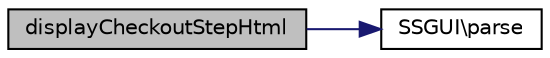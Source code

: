 digraph "displayCheckoutStepHtml"
{
  edge [fontname="Helvetica",fontsize="10",labelfontname="Helvetica",labelfontsize="10"];
  node [fontname="Helvetica",fontsize="10",shape=record];
  rankdir="LR";
  Node1 [label="displayCheckoutStepHtml",height=0.2,width=0.4,color="black", fillcolor="grey75", style="filled", fontcolor="black"];
  Node1 -> Node2 [color="midnightblue",fontsize="10",style="solid",fontname="Helvetica"];
  Node2 [label="SSGUI\\parse",height=0.2,width=0.4,color="black", fillcolor="white", style="filled",URL="$class_s_s_g_u_i.html#a41dbc82f8bbc7991044d2fe4f51d7ac9"];
}
